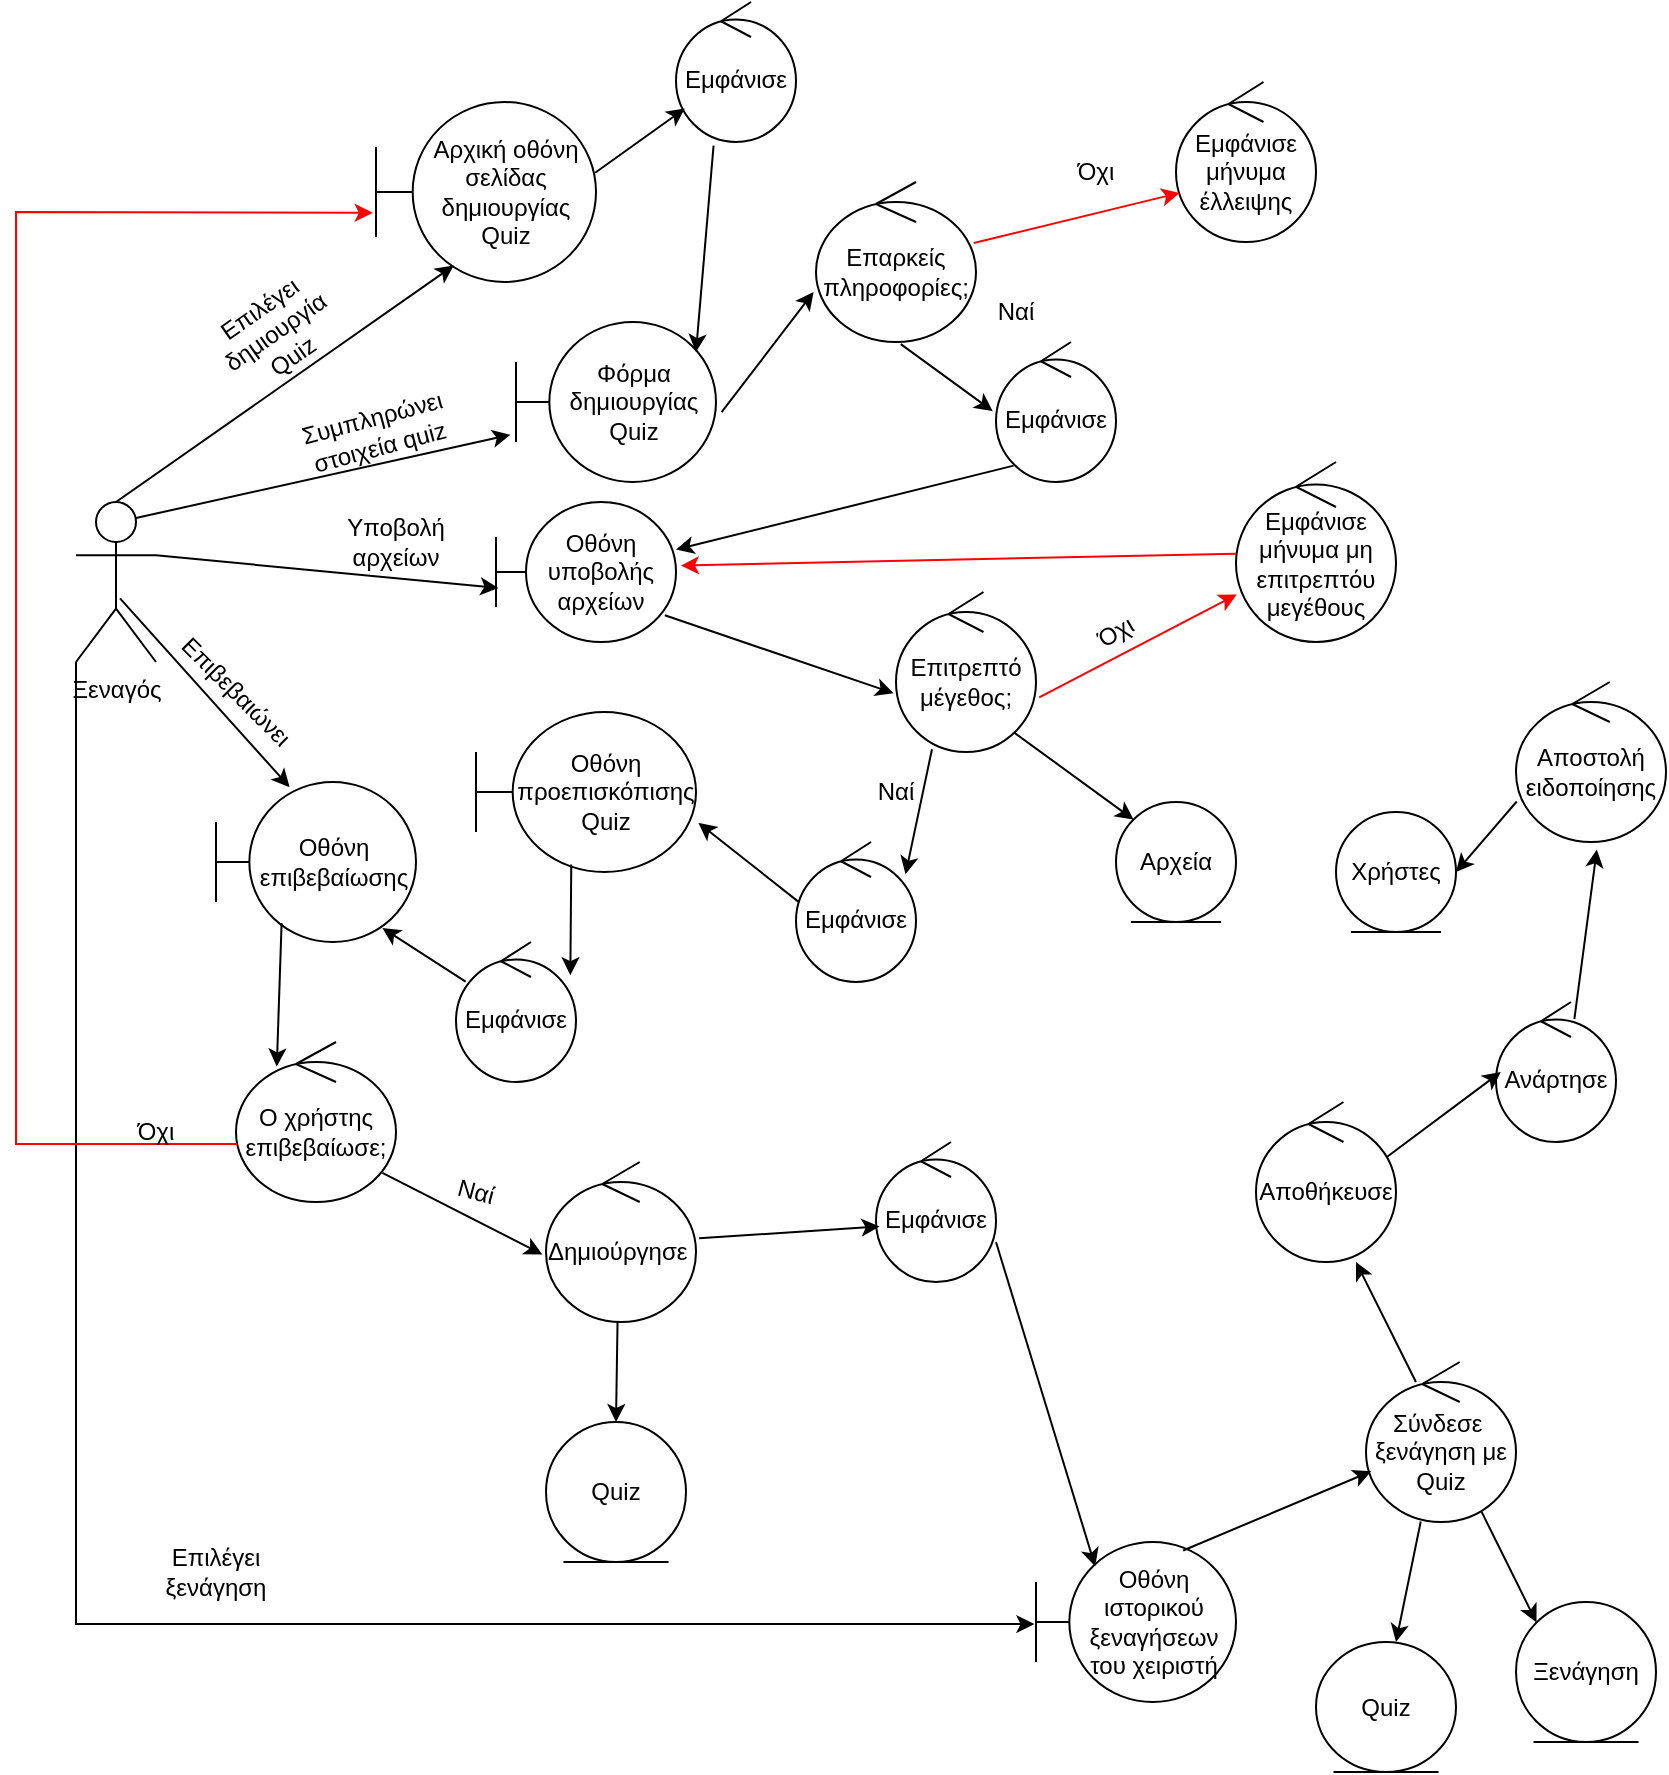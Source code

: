 <mxfile version="21.1.9" type="device">
  <diagram name="Page-1" id="0aiQ6ex3RMSGMbCF1up-">
    <mxGraphModel dx="1050" dy="1649" grid="1" gridSize="10" guides="1" tooltips="1" connect="1" arrows="1" fold="1" page="1" pageScale="1" pageWidth="850" pageHeight="1100" math="0" shadow="0">
      <root>
        <mxCell id="0" />
        <mxCell id="1" parent="0" />
        <mxCell id="3N1-fSCp5UbAsF8w0CKT-1" value="Ξεναγός&lt;br&gt;" style="shape=umlActor;verticalLabelPosition=bottom;verticalAlign=top;html=1;" parent="1" vertex="1">
          <mxGeometry x="40" y="240" width="40" height="80" as="geometry" />
        </mxCell>
        <mxCell id="3N1-fSCp5UbAsF8w0CKT-2" value="Φόρμα δημιουργίας Quiz" style="shape=umlBoundary;whiteSpace=wrap;html=1;" parent="1" vertex="1">
          <mxGeometry x="260" y="150" width="100" height="80" as="geometry" />
        </mxCell>
        <mxCell id="3N1-fSCp5UbAsF8w0CKT-6" value="Επαρκείς πληροφορίες;" style="ellipse;shape=umlControl;whiteSpace=wrap;html=1;" parent="1" vertex="1">
          <mxGeometry x="410" y="80" width="80" height="80" as="geometry" />
        </mxCell>
        <mxCell id="3N1-fSCp5UbAsF8w0CKT-10" value="Εμφάνισε μήνυμα έλλειψης" style="ellipse;shape=umlControl;whiteSpace=wrap;html=1;" parent="1" vertex="1">
          <mxGeometry x="590" y="30" width="70" height="80" as="geometry" />
        </mxCell>
        <mxCell id="3N1-fSCp5UbAsF8w0CKT-17" value="Συμπληρώνει στοιχεία quiz" style="text;html=1;strokeColor=none;fillColor=none;align=center;verticalAlign=middle;whiteSpace=wrap;rounded=0;rotation=-15;" parent="1" vertex="1">
          <mxGeometry x="160" y="190" width="60" height="30" as="geometry" />
        </mxCell>
        <mxCell id="3N1-fSCp5UbAsF8w0CKT-18" value="" style="endArrow=classic;html=1;rounded=0;exitX=1.028;exitY=0.563;exitDx=0;exitDy=0;exitPerimeter=0;entryX=-0.015;entryY=0.688;entryDx=0;entryDy=0;entryPerimeter=0;" parent="1" source="3N1-fSCp5UbAsF8w0CKT-2" target="3N1-fSCp5UbAsF8w0CKT-6" edge="1">
          <mxGeometry width="50" height="50" relative="1" as="geometry">
            <mxPoint x="400" y="230" as="sourcePoint" />
            <mxPoint x="450" y="180" as="targetPoint" />
          </mxGeometry>
        </mxCell>
        <mxCell id="3N1-fSCp5UbAsF8w0CKT-21" value="Εμφάνισε" style="ellipse;shape=umlControl;whiteSpace=wrap;html=1;" parent="1" vertex="1">
          <mxGeometry x="500" y="160" width="60" height="70" as="geometry" />
        </mxCell>
        <mxCell id="3N1-fSCp5UbAsF8w0CKT-23" value="Ναί" style="text;html=1;strokeColor=none;fillColor=none;align=center;verticalAlign=middle;whiteSpace=wrap;rounded=0;" parent="1" vertex="1">
          <mxGeometry x="480" y="130" width="60" height="30" as="geometry" />
        </mxCell>
        <mxCell id="3N1-fSCp5UbAsF8w0CKT-24" value="Οθόνη υποβολής αρχείων" style="shape=umlBoundary;whiteSpace=wrap;html=1;" parent="1" vertex="1">
          <mxGeometry x="250" y="240" width="90" height="70" as="geometry" />
        </mxCell>
        <mxCell id="3N1-fSCp5UbAsF8w0CKT-25" value="" style="endArrow=classic;html=1;rounded=0;exitX=0.147;exitY=0.883;exitDx=0;exitDy=0;exitPerimeter=0;" parent="1" source="3N1-fSCp5UbAsF8w0CKT-21" target="3N1-fSCp5UbAsF8w0CKT-24" edge="1">
          <mxGeometry width="50" height="50" relative="1" as="geometry">
            <mxPoint x="400" y="230" as="sourcePoint" />
            <mxPoint x="450" y="180" as="targetPoint" />
          </mxGeometry>
        </mxCell>
        <mxCell id="3N1-fSCp5UbAsF8w0CKT-26" value="" style="endArrow=classic;html=1;rounded=0;exitX=1;exitY=0.333;exitDx=0;exitDy=0;exitPerimeter=0;entryX=0.013;entryY=0.614;entryDx=0;entryDy=0;entryPerimeter=0;" parent="1" source="3N1-fSCp5UbAsF8w0CKT-1" target="3N1-fSCp5UbAsF8w0CKT-24" edge="1">
          <mxGeometry width="50" height="50" relative="1" as="geometry">
            <mxPoint x="400" y="230" as="sourcePoint" />
            <mxPoint x="450" y="180" as="targetPoint" />
          </mxGeometry>
        </mxCell>
        <mxCell id="3N1-fSCp5UbAsF8w0CKT-27" value="Υποβολή αρχείων" style="text;html=1;strokeColor=none;fillColor=none;align=center;verticalAlign=middle;whiteSpace=wrap;rounded=0;" parent="1" vertex="1">
          <mxGeometry x="170" y="245" width="60" height="30" as="geometry" />
        </mxCell>
        <mxCell id="3N1-fSCp5UbAsF8w0CKT-28" value="Επιτρεπτό μέγεθος;" style="ellipse;shape=umlControl;whiteSpace=wrap;html=1;" parent="1" vertex="1">
          <mxGeometry x="450" y="285" width="70" height="80" as="geometry" />
        </mxCell>
        <mxCell id="3N1-fSCp5UbAsF8w0CKT-29" value="" style="endArrow=classic;html=1;rounded=0;exitX=0.938;exitY=0.809;exitDx=0;exitDy=0;exitPerimeter=0;entryX=-0.017;entryY=0.633;entryDx=0;entryDy=0;entryPerimeter=0;" parent="1" source="3N1-fSCp5UbAsF8w0CKT-24" target="3N1-fSCp5UbAsF8w0CKT-28" edge="1">
          <mxGeometry width="50" height="50" relative="1" as="geometry">
            <mxPoint x="400" y="230" as="sourcePoint" />
            <mxPoint x="450" y="180" as="targetPoint" />
          </mxGeometry>
        </mxCell>
        <mxCell id="3N1-fSCp5UbAsF8w0CKT-30" value="Αρχεία" style="ellipse;shape=umlEntity;whiteSpace=wrap;html=1;" parent="1" vertex="1">
          <mxGeometry x="560" y="390" width="60" height="60" as="geometry" />
        </mxCell>
        <mxCell id="3N1-fSCp5UbAsF8w0CKT-32" value="Εμφάνισε" style="ellipse;shape=umlControl;whiteSpace=wrap;html=1;" parent="1" vertex="1">
          <mxGeometry x="400" y="410" width="60" height="70" as="geometry" />
        </mxCell>
        <mxCell id="3N1-fSCp5UbAsF8w0CKT-33" value="" style="endArrow=classic;html=1;rounded=0;exitX=0.257;exitY=0.983;exitDx=0;exitDy=0;exitPerimeter=0;entryX=0.913;entryY=0.231;entryDx=0;entryDy=0;entryPerimeter=0;" parent="1" source="3N1-fSCp5UbAsF8w0CKT-28" target="3N1-fSCp5UbAsF8w0CKT-32" edge="1">
          <mxGeometry width="50" height="50" relative="1" as="geometry">
            <mxPoint x="400" y="450" as="sourcePoint" />
            <mxPoint x="450" y="400" as="targetPoint" />
          </mxGeometry>
        </mxCell>
        <mxCell id="3N1-fSCp5UbAsF8w0CKT-34" value="Ναί" style="text;html=1;strokeColor=none;fillColor=none;align=center;verticalAlign=middle;whiteSpace=wrap;rounded=0;" parent="1" vertex="1">
          <mxGeometry x="420" y="370" width="60" height="30" as="geometry" />
        </mxCell>
        <mxCell id="3N1-fSCp5UbAsF8w0CKT-35" value="Οθόνη προεπισκόπισης Quiz" style="shape=umlBoundary;whiteSpace=wrap;html=1;" parent="1" vertex="1">
          <mxGeometry x="240" y="345" width="110" height="80" as="geometry" />
        </mxCell>
        <mxCell id="3N1-fSCp5UbAsF8w0CKT-37" value="" style="endArrow=classic;html=1;rounded=0;exitX=0.027;exitY=0.431;exitDx=0;exitDy=0;exitPerimeter=0;entryX=1.011;entryY=0.693;entryDx=0;entryDy=0;entryPerimeter=0;" parent="1" source="3N1-fSCp5UbAsF8w0CKT-32" target="3N1-fSCp5UbAsF8w0CKT-35" edge="1">
          <mxGeometry width="50" height="50" relative="1" as="geometry">
            <mxPoint x="400" y="410" as="sourcePoint" />
            <mxPoint x="450" y="360" as="targetPoint" />
          </mxGeometry>
        </mxCell>
        <mxCell id="3N1-fSCp5UbAsF8w0CKT-38" value="Εμφάνισε" style="ellipse;shape=umlControl;whiteSpace=wrap;html=1;" parent="1" vertex="1">
          <mxGeometry x="230" y="460" width="60" height="70" as="geometry" />
        </mxCell>
        <mxCell id="3N1-fSCp5UbAsF8w0CKT-39" value="" style="endArrow=classic;html=1;rounded=0;exitX=0.433;exitY=0.953;exitDx=0;exitDy=0;exitPerimeter=0;entryX=0.953;entryY=0.237;entryDx=0;entryDy=0;entryPerimeter=0;" parent="1" source="3N1-fSCp5UbAsF8w0CKT-35" target="3N1-fSCp5UbAsF8w0CKT-38" edge="1">
          <mxGeometry width="50" height="50" relative="1" as="geometry">
            <mxPoint x="400" y="410" as="sourcePoint" />
            <mxPoint x="450" y="360" as="targetPoint" />
          </mxGeometry>
        </mxCell>
        <mxCell id="3N1-fSCp5UbAsF8w0CKT-40" value="Οθόνη επιβεβαίωσης" style="shape=umlBoundary;whiteSpace=wrap;html=1;" parent="1" vertex="1">
          <mxGeometry x="110" y="380" width="100" height="80" as="geometry" />
        </mxCell>
        <mxCell id="3N1-fSCp5UbAsF8w0CKT-41" value="" style="endArrow=classic;html=1;rounded=0;exitX=0.55;exitY=0.602;exitDx=0;exitDy=0;exitPerimeter=0;entryX=0.368;entryY=0.032;entryDx=0;entryDy=0;entryPerimeter=0;" parent="1" source="3N1-fSCp5UbAsF8w0CKT-1" target="3N1-fSCp5UbAsF8w0CKT-40" edge="1">
          <mxGeometry width="50" height="50" relative="1" as="geometry">
            <mxPoint x="400" y="420" as="sourcePoint" />
            <mxPoint x="450" y="370" as="targetPoint" />
          </mxGeometry>
        </mxCell>
        <mxCell id="3N1-fSCp5UbAsF8w0CKT-42" value="Επιβεβαιώνει" style="text;html=1;strokeColor=none;fillColor=none;align=center;verticalAlign=middle;whiteSpace=wrap;rounded=0;rotation=45;" parent="1" vertex="1">
          <mxGeometry x="90" y="320" width="60" height="30" as="geometry" />
        </mxCell>
        <mxCell id="3N1-fSCp5UbAsF8w0CKT-43" value="" style="endArrow=classic;html=1;rounded=0;entryX=0.832;entryY=0.912;entryDx=0;entryDy=0;entryPerimeter=0;exitX=0.08;exitY=0.283;exitDx=0;exitDy=0;exitPerimeter=0;" parent="1" source="3N1-fSCp5UbAsF8w0CKT-38" target="3N1-fSCp5UbAsF8w0CKT-40" edge="1">
          <mxGeometry width="50" height="50" relative="1" as="geometry">
            <mxPoint x="400" y="420" as="sourcePoint" />
            <mxPoint x="450" y="370" as="targetPoint" />
          </mxGeometry>
        </mxCell>
        <mxCell id="3N1-fSCp5UbAsF8w0CKT-44" value="Ο χρήστης επιβεβαίωσε;" style="ellipse;shape=umlControl;whiteSpace=wrap;html=1;" parent="1" vertex="1">
          <mxGeometry x="120" y="510" width="80" height="80" as="geometry" />
        </mxCell>
        <mxCell id="3N1-fSCp5UbAsF8w0CKT-45" value="" style="endArrow=classic;html=1;rounded=0;exitX=0.328;exitY=0.882;exitDx=0;exitDy=0;exitPerimeter=0;entryX=0.255;entryY=0.153;entryDx=0;entryDy=0;entryPerimeter=0;" parent="1" source="3N1-fSCp5UbAsF8w0CKT-40" target="3N1-fSCp5UbAsF8w0CKT-44" edge="1">
          <mxGeometry width="50" height="50" relative="1" as="geometry">
            <mxPoint x="400" y="420" as="sourcePoint" />
            <mxPoint x="450" y="370" as="targetPoint" />
          </mxGeometry>
        </mxCell>
        <mxCell id="3N1-fSCp5UbAsF8w0CKT-46" value="Δημιούργησε&amp;nbsp;" style="ellipse;shape=umlControl;whiteSpace=wrap;html=1;" parent="1" vertex="1">
          <mxGeometry x="275" y="570" width="75" height="80" as="geometry" />
        </mxCell>
        <mxCell id="3N1-fSCp5UbAsF8w0CKT-47" value="" style="endArrow=classic;html=1;rounded=0;exitX=0.915;exitY=0.818;exitDx=0;exitDy=0;exitPerimeter=0;entryX=-0.024;entryY=0.578;entryDx=0;entryDy=0;entryPerimeter=0;" parent="1" source="3N1-fSCp5UbAsF8w0CKT-44" target="3N1-fSCp5UbAsF8w0CKT-46" edge="1">
          <mxGeometry width="50" height="50" relative="1" as="geometry">
            <mxPoint x="400" y="580" as="sourcePoint" />
            <mxPoint x="450" y="530" as="targetPoint" />
          </mxGeometry>
        </mxCell>
        <mxCell id="3N1-fSCp5UbAsF8w0CKT-48" value="Quiz" style="ellipse;shape=umlEntity;whiteSpace=wrap;html=1;" parent="1" vertex="1">
          <mxGeometry x="275" y="700" width="70" height="70" as="geometry" />
        </mxCell>
        <mxCell id="3N1-fSCp5UbAsF8w0CKT-49" value="" style="endArrow=classic;html=1;rounded=0;exitX=0.477;exitY=0.998;exitDx=0;exitDy=0;exitPerimeter=0;entryX=0.5;entryY=0;entryDx=0;entryDy=0;" parent="1" source="3N1-fSCp5UbAsF8w0CKT-46" target="3N1-fSCp5UbAsF8w0CKT-48" edge="1">
          <mxGeometry width="50" height="50" relative="1" as="geometry">
            <mxPoint x="400" y="580" as="sourcePoint" />
            <mxPoint x="450" y="530" as="targetPoint" />
          </mxGeometry>
        </mxCell>
        <mxCell id="3N1-fSCp5UbAsF8w0CKT-50" value="Ναί" style="text;html=1;strokeColor=none;fillColor=none;align=center;verticalAlign=middle;whiteSpace=wrap;rounded=0;rotation=15;" parent="1" vertex="1">
          <mxGeometry x="210" y="570" width="60" height="30" as="geometry" />
        </mxCell>
        <mxCell id="3N1-fSCp5UbAsF8w0CKT-51" value="Εμφάνισε" style="ellipse;shape=umlControl;whiteSpace=wrap;html=1;" parent="1" vertex="1">
          <mxGeometry x="440" y="560" width="60" height="70" as="geometry" />
        </mxCell>
        <mxCell id="3N1-fSCp5UbAsF8w0CKT-52" value="" style="endArrow=classic;html=1;rounded=0;exitX=1.021;exitY=0.477;exitDx=0;exitDy=0;entryX=0.03;entryY=0.603;entryDx=0;entryDy=0;entryPerimeter=0;exitPerimeter=0;" parent="1" source="3N1-fSCp5UbAsF8w0CKT-46" target="3N1-fSCp5UbAsF8w0CKT-51" edge="1">
          <mxGeometry width="50" height="50" relative="1" as="geometry">
            <mxPoint x="400" y="580" as="sourcePoint" />
            <mxPoint x="450" y="530" as="targetPoint" />
          </mxGeometry>
        </mxCell>
        <mxCell id="3N1-fSCp5UbAsF8w0CKT-56" value="Οθόνη ιστορικού ξεναγήσεων του χειριστή" style="shape=umlBoundary;whiteSpace=wrap;html=1;" parent="1" vertex="1">
          <mxGeometry x="520" y="760" width="100" height="80" as="geometry" />
        </mxCell>
        <mxCell id="3N1-fSCp5UbAsF8w0CKT-57" value="" style="endArrow=classic;html=1;rounded=0;exitX=0;exitY=1;exitDx=0;exitDy=0;exitPerimeter=0;entryX=-0.008;entryY=0.513;entryDx=0;entryDy=0;entryPerimeter=0;" parent="1" source="3N1-fSCp5UbAsF8w0CKT-1" target="3N1-fSCp5UbAsF8w0CKT-56" edge="1">
          <mxGeometry width="50" height="50" relative="1" as="geometry">
            <mxPoint x="400" y="600" as="sourcePoint" />
            <mxPoint x="450" y="550" as="targetPoint" />
            <Array as="points">
              <mxPoint x="40" y="801" />
            </Array>
          </mxGeometry>
        </mxCell>
        <mxCell id="3N1-fSCp5UbAsF8w0CKT-58" value="Επιλέγει ξενάγηση" style="text;html=1;strokeColor=none;fillColor=none;align=center;verticalAlign=middle;whiteSpace=wrap;rounded=0;" parent="1" vertex="1">
          <mxGeometry x="80" y="760" width="60" height="30" as="geometry" />
        </mxCell>
        <mxCell id="3N1-fSCp5UbAsF8w0CKT-59" value="Σύνδεσε&amp;nbsp; ξενάγηση με Quiz" style="ellipse;shape=umlControl;whiteSpace=wrap;html=1;" parent="1" vertex="1">
          <mxGeometry x="685" y="670" width="75" height="80" as="geometry" />
        </mxCell>
        <mxCell id="3N1-fSCp5UbAsF8w0CKT-60" value="" style="endArrow=classic;html=1;rounded=0;exitX=0.736;exitY=0.053;exitDx=0;exitDy=0;exitPerimeter=0;" parent="1" source="3N1-fSCp5UbAsF8w0CKT-56" target="3N1-fSCp5UbAsF8w0CKT-59" edge="1">
          <mxGeometry width="50" height="50" relative="1" as="geometry">
            <mxPoint x="400" y="600" as="sourcePoint" />
            <mxPoint x="450" y="550" as="targetPoint" />
          </mxGeometry>
        </mxCell>
        <mxCell id="3N1-fSCp5UbAsF8w0CKT-61" value="Ανάρτησε" style="ellipse;shape=umlControl;whiteSpace=wrap;html=1;" parent="1" vertex="1">
          <mxGeometry x="750" y="490" width="60" height="70" as="geometry" />
        </mxCell>
        <mxCell id="3N1-fSCp5UbAsF8w0CKT-63" value="Αποστολή ειδοποίησης" style="ellipse;shape=umlControl;whiteSpace=wrap;html=1;" parent="1" vertex="1">
          <mxGeometry x="760" y="330" width="75" height="80" as="geometry" />
        </mxCell>
        <mxCell id="3N1-fSCp5UbAsF8w0CKT-64" value="" style="endArrow=classic;html=1;rounded=0;exitX=0.653;exitY=0.123;exitDx=0;exitDy=0;exitPerimeter=0;entryX=0.539;entryY=1.047;entryDx=0;entryDy=0;entryPerimeter=0;" parent="1" source="3N1-fSCp5UbAsF8w0CKT-61" target="3N1-fSCp5UbAsF8w0CKT-63" edge="1">
          <mxGeometry width="50" height="50" relative="1" as="geometry">
            <mxPoint x="400" y="410" as="sourcePoint" />
            <mxPoint x="450" y="360" as="targetPoint" />
          </mxGeometry>
        </mxCell>
        <mxCell id="3N1-fSCp5UbAsF8w0CKT-65" value="Χρήστες" style="ellipse;shape=umlEntity;whiteSpace=wrap;html=1;" parent="1" vertex="1">
          <mxGeometry x="670" y="395" width="60" height="60" as="geometry" />
        </mxCell>
        <mxCell id="3N1-fSCp5UbAsF8w0CKT-66" value="" style="endArrow=classic;html=1;rounded=0;exitX=0.005;exitY=0.747;exitDx=0;exitDy=0;exitPerimeter=0;entryX=1;entryY=0.5;entryDx=0;entryDy=0;" parent="1" source="3N1-fSCp5UbAsF8w0CKT-63" target="3N1-fSCp5UbAsF8w0CKT-65" edge="1">
          <mxGeometry width="50" height="50" relative="1" as="geometry">
            <mxPoint x="400" y="410" as="sourcePoint" />
            <mxPoint x="450" y="360" as="targetPoint" />
          </mxGeometry>
        </mxCell>
        <mxCell id="3N1-fSCp5UbAsF8w0CKT-67" value="Εμφάνισε μήνυμα μη επιτρεπτόυ μεγέθους" style="ellipse;shape=umlControl;whiteSpace=wrap;html=1;" parent="1" vertex="1">
          <mxGeometry x="620" y="220" width="80" height="90" as="geometry" />
        </mxCell>
        <mxCell id="3N1-fSCp5UbAsF8w0CKT-70" value="" style="endArrow=classic;html=1;rounded=0;exitX=1.023;exitY=0.658;exitDx=0;exitDy=0;exitPerimeter=0;entryX=0.005;entryY=0.736;entryDx=0;entryDy=0;entryPerimeter=0;strokeColor=#FF0000;" parent="1" source="3N1-fSCp5UbAsF8w0CKT-28" target="3N1-fSCp5UbAsF8w0CKT-67" edge="1">
          <mxGeometry width="50" height="50" relative="1" as="geometry">
            <mxPoint x="492" y="303" as="sourcePoint" />
            <mxPoint x="538.5" y="267.52" as="targetPoint" />
          </mxGeometry>
        </mxCell>
        <mxCell id="3N1-fSCp5UbAsF8w0CKT-71" value="Όχι" style="text;html=1;strokeColor=none;fillColor=none;align=center;verticalAlign=middle;whiteSpace=wrap;rounded=0;rotation=-30;" parent="1" vertex="1">
          <mxGeometry x="530" y="290" width="60" height="30" as="geometry" />
        </mxCell>
        <mxCell id="3N1-fSCp5UbAsF8w0CKT-72" value="" style="endArrow=classic;html=1;rounded=0;entryX=0.026;entryY=0.693;entryDx=0;entryDy=0;entryPerimeter=0;strokeColor=#FF0000;" parent="1" source="3N1-fSCp5UbAsF8w0CKT-6" target="3N1-fSCp5UbAsF8w0CKT-10" edge="1">
          <mxGeometry width="50" height="50" relative="1" as="geometry">
            <mxPoint x="340" y="110" as="sourcePoint" />
            <mxPoint x="350.66" y="94.84" as="targetPoint" />
          </mxGeometry>
        </mxCell>
        <mxCell id="3N1-fSCp5UbAsF8w0CKT-73" value="Όχι" style="text;html=1;strokeColor=none;fillColor=none;align=center;verticalAlign=middle;whiteSpace=wrap;rounded=0;" parent="1" vertex="1">
          <mxGeometry x="520" y="60" width="60" height="30" as="geometry" />
        </mxCell>
        <mxCell id="nQqZVT7vAzywNHkt6hHG-1" value="" style="endArrow=classic;html=1;rounded=0;entryX=1.027;entryY=0.454;entryDx=0;entryDy=0;entryPerimeter=0;strokeColor=#FF0000;" parent="1" source="3N1-fSCp5UbAsF8w0CKT-67" target="3N1-fSCp5UbAsF8w0CKT-24" edge="1">
          <mxGeometry width="50" height="50" relative="1" as="geometry">
            <mxPoint x="400" y="290" as="sourcePoint" />
            <mxPoint x="450" y="240" as="targetPoint" />
          </mxGeometry>
        </mxCell>
        <mxCell id="dSofNj6T0etSp7xMZPN0-2" value="" style="endArrow=classic;html=1;rounded=0;entryX=0.296;entryY=0.153;entryDx=0;entryDy=0;entryPerimeter=0;" parent="1" target="3N1-fSCp5UbAsF8w0CKT-56" edge="1">
          <mxGeometry width="50" height="50" relative="1" as="geometry">
            <mxPoint x="500" y="610" as="sourcePoint" />
            <mxPoint x="450" y="570" as="targetPoint" />
          </mxGeometry>
        </mxCell>
        <mxCell id="dSofNj6T0etSp7xMZPN0-3" value="Αποθήκευσε" style="ellipse;shape=umlControl;whiteSpace=wrap;html=1;" parent="1" vertex="1">
          <mxGeometry x="630" y="540" width="70" height="80" as="geometry" />
        </mxCell>
        <mxCell id="dSofNj6T0etSp7xMZPN0-4" value="" style="endArrow=classic;html=1;rounded=0;exitX=0.333;exitY=0.125;exitDx=0;exitDy=0;exitPerimeter=0;" parent="1" source="3N1-fSCp5UbAsF8w0CKT-59" edge="1">
          <mxGeometry width="50" height="50" relative="1" as="geometry">
            <mxPoint x="400" y="630" as="sourcePoint" />
            <mxPoint x="680" y="620" as="targetPoint" />
          </mxGeometry>
        </mxCell>
        <mxCell id="dSofNj6T0etSp7xMZPN0-5" value="" style="endArrow=classic;html=1;rounded=0;exitX=0.937;exitY=0.342;exitDx=0;exitDy=0;exitPerimeter=0;entryX=0.04;entryY=0.5;entryDx=0;entryDy=0;entryPerimeter=0;" parent="1" source="dSofNj6T0etSp7xMZPN0-3" target="3N1-fSCp5UbAsF8w0CKT-61" edge="1">
          <mxGeometry width="50" height="50" relative="1" as="geometry">
            <mxPoint x="400" y="630" as="sourcePoint" />
            <mxPoint x="450" y="580" as="targetPoint" />
          </mxGeometry>
        </mxCell>
        <mxCell id="dSofNj6T0etSp7xMZPN0-6" value="Quiz" style="ellipse;shape=umlEntity;whiteSpace=wrap;html=1;" parent="1" vertex="1">
          <mxGeometry x="660" y="810" width="70" height="65" as="geometry" />
        </mxCell>
        <mxCell id="dSofNj6T0etSp7xMZPN0-7" value="Ξενάγηση" style="ellipse;shape=umlEntity;whiteSpace=wrap;html=1;" parent="1" vertex="1">
          <mxGeometry x="760" y="790" width="70" height="70" as="geometry" />
        </mxCell>
        <mxCell id="rQ5ok9m1OYFAO6wJ_XPL-1" value="Αρχική οθόνη σελίδας δημιουργίας Quiz" style="shape=umlBoundary;whiteSpace=wrap;html=1;" vertex="1" parent="1">
          <mxGeometry x="190" y="40" width="110" height="90" as="geometry" />
        </mxCell>
        <mxCell id="rQ5ok9m1OYFAO6wJ_XPL-2" value="" style="endArrow=classic;html=1;rounded=0;exitX=0.5;exitY=0;exitDx=0;exitDy=0;exitPerimeter=0;entryX=0.353;entryY=0.909;entryDx=0;entryDy=0;entryPerimeter=0;" edge="1" parent="1" source="3N1-fSCp5UbAsF8w0CKT-1" target="rQ5ok9m1OYFAO6wJ_XPL-1">
          <mxGeometry width="50" height="50" relative="1" as="geometry">
            <mxPoint x="400" y="250" as="sourcePoint" />
            <mxPoint x="450" y="200" as="targetPoint" />
          </mxGeometry>
        </mxCell>
        <mxCell id="rQ5ok9m1OYFAO6wJ_XPL-3" value="Επιλέγει δημιουργία Quiz" style="text;html=1;strokeColor=none;fillColor=none;align=center;verticalAlign=middle;whiteSpace=wrap;rounded=0;rotation=-35;" vertex="1" parent="1">
          <mxGeometry x="110" y="140" width="60" height="30" as="geometry" />
        </mxCell>
        <mxCell id="rQ5ok9m1OYFAO6wJ_XPL-4" value="Εμφάνισε" style="ellipse;shape=umlControl;whiteSpace=wrap;html=1;" vertex="1" parent="1">
          <mxGeometry x="340" y="-10" width="60" height="70" as="geometry" />
        </mxCell>
        <mxCell id="rQ5ok9m1OYFAO6wJ_XPL-5" value="" style="endArrow=classic;html=1;rounded=0;exitX=0.996;exitY=0.393;exitDx=0;exitDy=0;exitPerimeter=0;" edge="1" parent="1" source="rQ5ok9m1OYFAO6wJ_XPL-1" target="rQ5ok9m1OYFAO6wJ_XPL-4">
          <mxGeometry width="50" height="50" relative="1" as="geometry">
            <mxPoint x="400" y="230" as="sourcePoint" />
            <mxPoint x="450" y="180" as="targetPoint" />
          </mxGeometry>
        </mxCell>
        <mxCell id="rQ5ok9m1OYFAO6wJ_XPL-7" value="" style="endArrow=classic;html=1;rounded=0;exitX=0.313;exitY=1.026;exitDx=0;exitDy=0;exitPerimeter=0;entryX=0.9;entryY=0.188;entryDx=0;entryDy=0;entryPerimeter=0;" edge="1" parent="1" source="rQ5ok9m1OYFAO6wJ_XPL-4" target="3N1-fSCp5UbAsF8w0CKT-2">
          <mxGeometry width="50" height="50" relative="1" as="geometry">
            <mxPoint x="400" y="230" as="sourcePoint" />
            <mxPoint x="450" y="180" as="targetPoint" />
          </mxGeometry>
        </mxCell>
        <mxCell id="rQ5ok9m1OYFAO6wJ_XPL-8" value="" style="endArrow=classic;html=1;rounded=0;exitX=0.75;exitY=0.1;exitDx=0;exitDy=0;exitPerimeter=0;entryX=-0.028;entryY=0.705;entryDx=0;entryDy=0;entryPerimeter=0;" edge="1" parent="1" source="3N1-fSCp5UbAsF8w0CKT-1" target="3N1-fSCp5UbAsF8w0CKT-2">
          <mxGeometry width="50" height="50" relative="1" as="geometry">
            <mxPoint x="400" y="230" as="sourcePoint" />
            <mxPoint x="450" y="180" as="targetPoint" />
          </mxGeometry>
        </mxCell>
        <mxCell id="rQ5ok9m1OYFAO6wJ_XPL-9" value="" style="endArrow=classic;html=1;rounded=0;exitX=0.53;exitY=1.013;exitDx=0;exitDy=0;exitPerimeter=0;entryX=-0.027;entryY=0.494;entryDx=0;entryDy=0;entryPerimeter=0;" edge="1" parent="1" source="3N1-fSCp5UbAsF8w0CKT-6" target="3N1-fSCp5UbAsF8w0CKT-21">
          <mxGeometry width="50" height="50" relative="1" as="geometry">
            <mxPoint x="400" y="230" as="sourcePoint" />
            <mxPoint x="450" y="180" as="targetPoint" />
          </mxGeometry>
        </mxCell>
        <mxCell id="rQ5ok9m1OYFAO6wJ_XPL-10" value="" style="endArrow=classic;html=1;rounded=0;entryX=0;entryY=0;entryDx=0;entryDy=0;exitX=0.846;exitY=0.88;exitDx=0;exitDy=0;exitPerimeter=0;" edge="1" parent="1" source="3N1-fSCp5UbAsF8w0CKT-28" target="3N1-fSCp5UbAsF8w0CKT-30">
          <mxGeometry width="50" height="50" relative="1" as="geometry">
            <mxPoint x="400" y="320" as="sourcePoint" />
            <mxPoint x="450" y="270" as="targetPoint" />
          </mxGeometry>
        </mxCell>
        <mxCell id="rQ5ok9m1OYFAO6wJ_XPL-11" value="" style="endArrow=classic;html=1;rounded=0;exitX=0.365;exitY=0.997;exitDx=0;exitDy=0;exitPerimeter=0;" edge="1" parent="1" source="3N1-fSCp5UbAsF8w0CKT-59">
          <mxGeometry width="50" height="50" relative="1" as="geometry">
            <mxPoint x="400" y="650" as="sourcePoint" />
            <mxPoint x="700" y="810" as="targetPoint" />
          </mxGeometry>
        </mxCell>
        <mxCell id="rQ5ok9m1OYFAO6wJ_XPL-12" value="" style="endArrow=classic;html=1;rounded=0;entryX=0;entryY=0;entryDx=0;entryDy=0;exitX=0.771;exitY=0.937;exitDx=0;exitDy=0;exitPerimeter=0;" edge="1" parent="1" source="3N1-fSCp5UbAsF8w0CKT-59" target="dSofNj6T0etSp7xMZPN0-7">
          <mxGeometry width="50" height="50" relative="1" as="geometry">
            <mxPoint x="400" y="650" as="sourcePoint" />
            <mxPoint x="450" y="600" as="targetPoint" />
          </mxGeometry>
        </mxCell>
        <mxCell id="rQ5ok9m1OYFAO6wJ_XPL-13" value="" style="endArrow=classic;html=1;rounded=0;entryX=-0.015;entryY=0.616;entryDx=0;entryDy=0;entryPerimeter=0;strokeColor=#FF0000;exitX=0.005;exitY=0.638;exitDx=0;exitDy=0;exitPerimeter=0;" edge="1" parent="1" source="3N1-fSCp5UbAsF8w0CKT-44" target="rQ5ok9m1OYFAO6wJ_XPL-1">
          <mxGeometry width="50" height="50" relative="1" as="geometry">
            <mxPoint x="10" y="560" as="sourcePoint" />
            <mxPoint x="450" y="340" as="targetPoint" />
            <Array as="points">
              <mxPoint x="10" y="561" />
              <mxPoint x="10" y="95" />
            </Array>
          </mxGeometry>
        </mxCell>
        <mxCell id="l0e61JDb0T26-8i7WfXb-2" value="Όχι" style="text;html=1;strokeColor=none;fillColor=none;align=center;verticalAlign=middle;whiteSpace=wrap;rounded=0;" parent="1" vertex="1">
          <mxGeometry x="50" y="540" width="60" height="30" as="geometry" />
        </mxCell>
      </root>
    </mxGraphModel>
  </diagram>
</mxfile>
